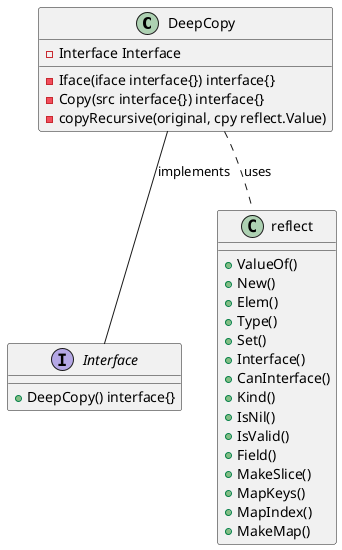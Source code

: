 @startuml
class DeepCopy {
  - Interface Interface
  - Iface(iface interface{}) interface{}
  - Copy(src interface{}) interface{}
  - copyRecursive(original, cpy reflect.Value)
}

interface Interface {
  + DeepCopy() interface{}
}

DeepCopy -- Interface : implements

class reflect {
  + ValueOf()
  + New()
  + Elem()
  + Type()
  + Set()
  + Interface()
  + CanInterface()
  + Kind()
  + IsNil()
  + IsValid()
  + Field()
  + MakeSlice()
  + MapKeys()
  + MapIndex()
  + MakeMap()
}

DeepCopy .. reflect : uses
@enduml
